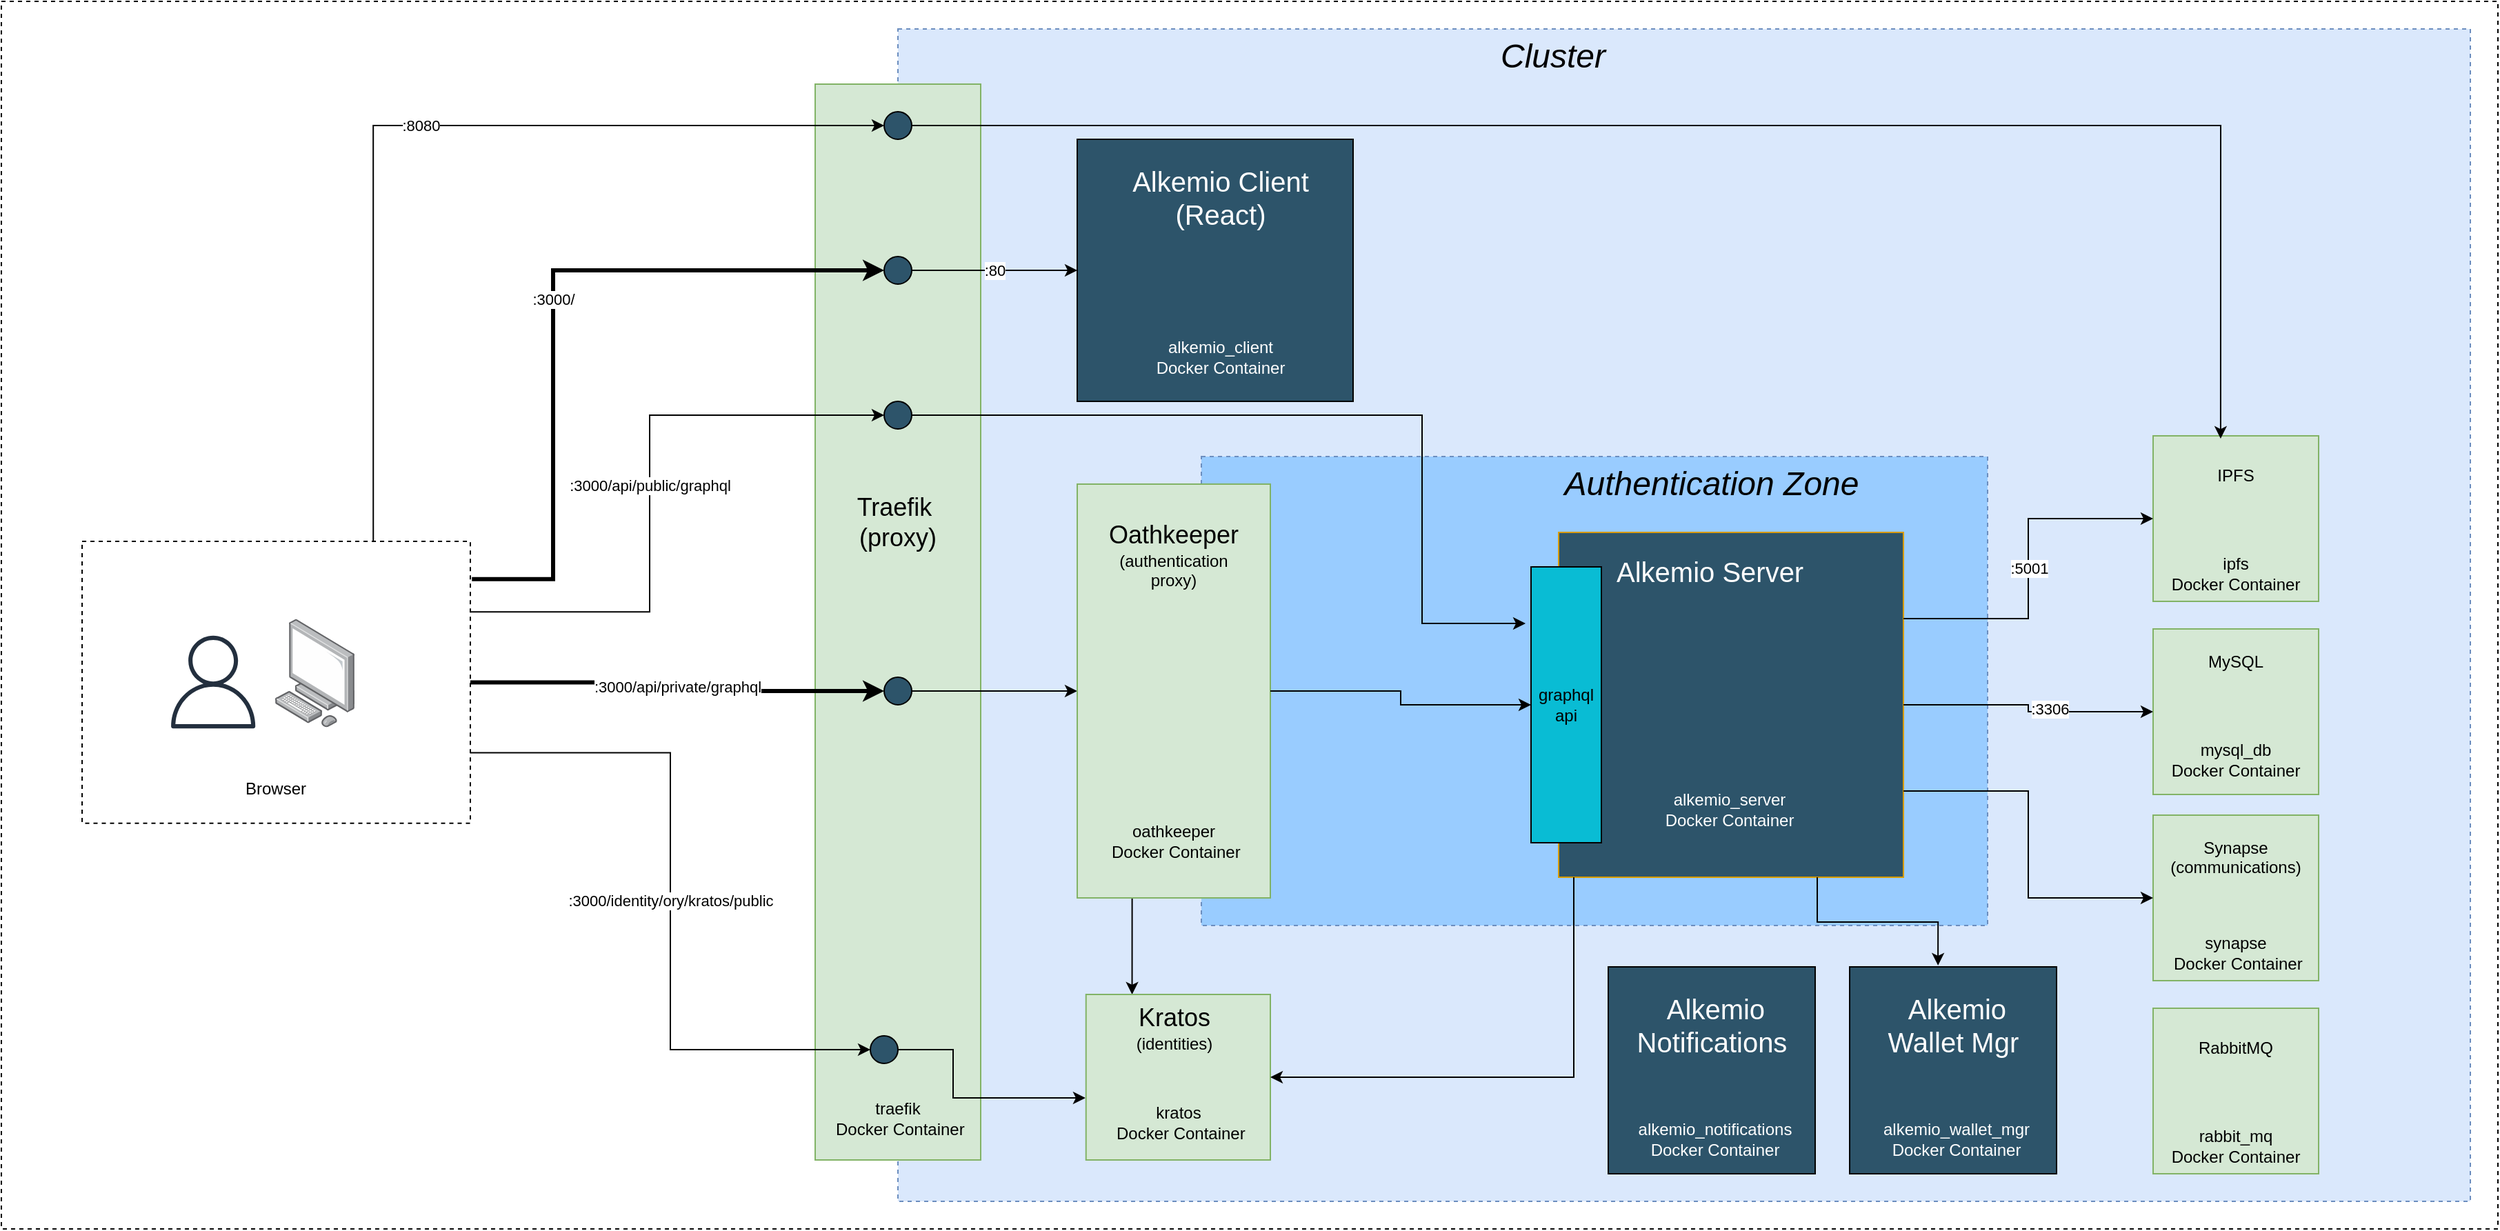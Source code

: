 <mxfile version="16.5.1" type="device"><diagram id="5-0HRDUqpAHmHsOU0eof" name="Page-1"><mxGraphModel dx="2889" dy="1225" grid="1" gridSize="10" guides="1" tooltips="1" connect="1" arrows="1" fold="1" page="1" pageScale="1" pageWidth="827" pageHeight="1169" math="0" shadow="0"><root><mxCell id="0"/><mxCell id="1" parent="0"/><mxCell id="0voDaI4-u7oijfD-uJI3-23" value="" style="rounded=0;whiteSpace=wrap;html=1;dashed=1;" parent="1" vertex="1"><mxGeometry x="-450" y="150" width="1810" height="890" as="geometry"/></mxCell><mxCell id="0voDaI4-u7oijfD-uJI3-18" value="" style="rounded=0;whiteSpace=wrap;html=1;dashed=1;fillColor=#dae8fc;strokeColor=#6c8ebf;" parent="1" vertex="1"><mxGeometry x="200" y="170" width="1140" height="850" as="geometry"/></mxCell><mxCell id="RfYNLgnv8OTz5lV1KctK-16" value="" style="rounded=0;whiteSpace=wrap;html=1;strokeColor=#82b366;fillColor=#D5E8D4;" parent="1" vertex="1"><mxGeometry x="140" y="210" width="120" height="780" as="geometry"/></mxCell><mxCell id="0voDaI4-u7oijfD-uJI3-4" value="port:3306" style="edgeStyle=orthogonalEdgeStyle;rounded=0;orthogonalLoop=1;jettySize=auto;html=1;" parent="1" source="0voDaI4-u7oijfD-uJI3-2" edge="1"><mxGeometry relative="1" as="geometry"><mxPoint x="910" y="500" as="targetPoint"/></mxGeometry></mxCell><mxCell id="0voDaI4-u7oijfD-uJI3-27" value="" style="group" parent="1" vertex="1" connectable="0"><mxGeometry x="1110" y="605" width="131" height="120" as="geometry"/></mxCell><mxCell id="0voDaI4-u7oijfD-uJI3-21" value="&amp;nbsp;ct_demo_db&lt;br&gt;&amp;nbsp;Docker Container" style="text;html=1;strokeColor=none;fillColor=none;align=center;verticalAlign=middle;whiteSpace=wrap;rounded=0;dashed=1;" parent="0voDaI4-u7oijfD-uJI3-27" vertex="1"><mxGeometry y="80" width="120" height="40" as="geometry"/></mxCell><mxCell id="YILVaNEbcuu23r1FG_Kh-31" value="" style="group" parent="0voDaI4-u7oijfD-uJI3-27" vertex="1" connectable="0"><mxGeometry width="131" height="120" as="geometry"/></mxCell><mxCell id="0voDaI4-u7oijfD-uJI3-1" value="" style="whiteSpace=wrap;html=1;aspect=fixed;fillColor=#d5e8d4;strokeColor=#82b366;" parent="YILVaNEbcuu23r1FG_Kh-31" vertex="1"><mxGeometry width="120" height="120" as="geometry"/></mxCell><mxCell id="YILVaNEbcuu23r1FG_Kh-28" value="&lt;meta charset=&quot;utf-8&quot;&gt;&lt;span style=&quot;color: rgb(0, 0, 0); font-family: helvetica; font-size: 12px; font-style: normal; font-weight: 400; letter-spacing: normal; text-indent: 0px; text-transform: none; word-spacing: 0px; display: inline; float: none;&quot;&gt;MySQL&lt;/span&gt;" style="text;whiteSpace=wrap;html=1;align=center;labelBackgroundColor=none;" parent="YILVaNEbcuu23r1FG_Kh-31" vertex="1"><mxGeometry x="25" y="10" width="70" height="30" as="geometry"/></mxCell><mxCell id="YILVaNEbcuu23r1FG_Kh-33" value="mysql_db&lt;br&gt;Docker Container" style="text;html=1;strokeColor=none;fillColor=none;align=center;verticalAlign=middle;whiteSpace=wrap;rounded=0;dashed=1;" parent="YILVaNEbcuu23r1FG_Kh-31" vertex="1"><mxGeometry y="75" width="120" height="40" as="geometry"/></mxCell><mxCell id="IZdfjD5uXH5z2tWCQTJ2-1" value="" style="group" parent="1" vertex="1" connectable="0"><mxGeometry x="1110" y="465" width="120" height="120" as="geometry"/></mxCell><mxCell id="YILVaNEbcuu23r1FG_Kh-30" value="" style="group" parent="IZdfjD5uXH5z2tWCQTJ2-1" vertex="1" connectable="0"><mxGeometry width="120" height="120" as="geometry"/></mxCell><mxCell id="IZdfjD5uXH5z2tWCQTJ2-2" value="" style="whiteSpace=wrap;html=1;aspect=fixed;fillColor=#d5e8d4;strokeColor=#82b366;" parent="YILVaNEbcuu23r1FG_Kh-30" vertex="1"><mxGeometry width="120" height="120" as="geometry"/></mxCell><mxCell id="IZdfjD5uXH5z2tWCQTJ2-3" value="ipfs&lt;br&gt;Docker Container" style="text;html=1;strokeColor=none;fillColor=none;align=center;verticalAlign=middle;whiteSpace=wrap;rounded=0;dashed=1;" parent="YILVaNEbcuu23r1FG_Kh-30" vertex="1"><mxGeometry y="80" width="120" height="40" as="geometry"/></mxCell><mxCell id="YILVaNEbcuu23r1FG_Kh-29" value="&lt;meta charset=&quot;utf-8&quot;&gt;&lt;span style=&quot;color: rgb(0, 0, 0); font-family: helvetica; font-size: 12px; font-style: normal; font-weight: 400; letter-spacing: normal; text-indent: 0px; text-transform: none; word-spacing: 0px; display: inline; float: none;&quot;&gt;IPFS&lt;/span&gt;" style="text;whiteSpace=wrap;html=1;align=center;labelBackgroundColor=none;" parent="YILVaNEbcuu23r1FG_Kh-30" vertex="1"><mxGeometry x="35" y="15" width="50" height="30" as="geometry"/></mxCell><mxCell id="IZdfjD5uXH5z2tWCQTJ2-14" value="&lt;font style=&quot;font-size: 24px&quot;&gt;&lt;i&gt;Cluster&lt;/i&gt;&lt;/font&gt;" style="text;html=1;strokeColor=none;fillColor=none;align=center;verticalAlign=middle;whiteSpace=wrap;rounded=0;" parent="1" vertex="1"><mxGeometry x="570" y="180" width="210" height="20" as="geometry"/></mxCell><mxCell id="RfYNLgnv8OTz5lV1KctK-8" value=":80" style="edgeStyle=orthogonalEdgeStyle;rounded=0;orthogonalLoop=1;jettySize=auto;html=1;exitX=1;exitY=0.5;exitDx=0;exitDy=0;entryX=0;entryY=0.5;entryDx=0;entryDy=0;" parent="1" source="RfYNLgnv8OTz5lV1KctK-11" target="YILVaNEbcuu23r1FG_Kh-16" edge="1"><mxGeometry relative="1" as="geometry"><mxPoint x="270" y="420" as="targetPoint"/><mxPoint x="-40" y="575.714" as="sourcePoint"/><Array as="points"><mxPoint x="250" y="345"/><mxPoint x="250" y="345"/></Array></mxGeometry></mxCell><mxCell id="RfYNLgnv8OTz5lV1KctK-9" style="edgeStyle=orthogonalEdgeStyle;rounded=0;orthogonalLoop=1;jettySize=auto;html=1;exitX=0.25;exitY=1;exitDx=0;exitDy=0;entryX=0.25;entryY=0;entryDx=0;entryDy=0;" parent="1" source="YILVaNEbcuu23r1FG_Kh-3" target="RfYNLgnv8OTz5lV1KctK-19" edge="1"><mxGeometry relative="1" as="geometry"><mxPoint x="590" y="695" as="targetPoint"/><mxPoint x="582.768" y="736.999" as="sourcePoint"/><Array as="points"><mxPoint x="370" y="800"/></Array></mxGeometry></mxCell><mxCell id="RfYNLgnv8OTz5lV1KctK-10" value=":3000/api/private/graphql" style="edgeStyle=orthogonalEdgeStyle;rounded=0;orthogonalLoop=1;jettySize=auto;html=1;entryX=0;entryY=0.5;entryDx=0;entryDy=0;exitX=1;exitY=0.5;exitDx=0;exitDy=0;strokeWidth=3;" parent="1" source="0voDaI4-u7oijfD-uJI3-35" target="RfYNLgnv8OTz5lV1KctK-13" edge="1"><mxGeometry relative="1" as="geometry"><mxPoint x="161.32" y="530.08" as="targetPoint"/><mxPoint x="-40" y="630" as="sourcePoint"/><Array as="points"/></mxGeometry></mxCell><mxCell id="RfYNLgnv8OTz5lV1KctK-11" value="" style="ellipse;whiteSpace=wrap;html=1;aspect=fixed;fillColor=#2d546a;" parent="1" vertex="1"><mxGeometry x="190" y="335" width="20" height="20" as="geometry"/></mxCell><mxCell id="0voDaI4-u7oijfD-uJI3-40" value=":3000/" style="edgeStyle=orthogonalEdgeStyle;rounded=0;orthogonalLoop=1;jettySize=auto;html=1;exitX=1.004;exitY=0.134;exitDx=0;exitDy=0;entryX=0;entryY=0.5;entryDx=0;entryDy=0;exitPerimeter=0;strokeWidth=3;" parent="1" source="0voDaI4-u7oijfD-uJI3-35" target="RfYNLgnv8OTz5lV1KctK-11" edge="1"><mxGeometry relative="1" as="geometry"><mxPoint x="460" y="550" as="targetPoint"/><Array as="points"><mxPoint x="-50" y="569"/><mxPoint x="-50" y="345"/></Array></mxGeometry></mxCell><mxCell id="RfYNLgnv8OTz5lV1KctK-18" style="edgeStyle=orthogonalEdgeStyle;rounded=0;orthogonalLoop=1;jettySize=auto;html=1;entryX=0;entryY=0.5;entryDx=0;entryDy=0;" parent="1" source="RfYNLgnv8OTz5lV1KctK-13" target="YILVaNEbcuu23r1FG_Kh-3" edge="1"><mxGeometry relative="1" as="geometry"><mxPoint x="382.31" y="698.845" as="targetPoint"/></mxGeometry></mxCell><mxCell id="RfYNLgnv8OTz5lV1KctK-13" value="" style="ellipse;whiteSpace=wrap;html=1;aspect=fixed;fillColor=#2d546a;" parent="1" vertex="1"><mxGeometry x="190" y="640" width="20" height="20" as="geometry"/></mxCell><mxCell id="RfYNLgnv8OTz5lV1KctK-23" value="traefik&lt;br&gt;&amp;nbsp;Docker Container" style="text;html=1;strokeColor=none;fillColor=none;align=center;verticalAlign=middle;whiteSpace=wrap;rounded=0;dashed=1;" parent="1" vertex="1"><mxGeometry x="140" y="940" width="120" height="40" as="geometry"/></mxCell><mxCell id="RfYNLgnv8OTz5lV1KctK-28" value="" style="group" parent="1" vertex="1" connectable="0"><mxGeometry x="1110" y="740" width="120" height="120" as="geometry"/></mxCell><mxCell id="YILVaNEbcuu23r1FG_Kh-32" value="" style="group" parent="RfYNLgnv8OTz5lV1KctK-28" vertex="1" connectable="0"><mxGeometry width="120" height="120" as="geometry"/></mxCell><mxCell id="RfYNLgnv8OTz5lV1KctK-29" value="" style="whiteSpace=wrap;html=1;aspect=fixed;fillColor=#d5e8d4;strokeColor=#82b366;" parent="YILVaNEbcuu23r1FG_Kh-32" vertex="1"><mxGeometry width="120" height="120" as="geometry"/></mxCell><mxCell id="RfYNLgnv8OTz5lV1KctK-30" value="synapse&lt;br&gt;&amp;nbsp;Docker Container" style="text;html=1;strokeColor=none;fillColor=none;align=center;verticalAlign=middle;whiteSpace=wrap;rounded=0;dashed=1;" parent="YILVaNEbcuu23r1FG_Kh-32" vertex="1"><mxGeometry y="80" width="120" height="40" as="geometry"/></mxCell><mxCell id="YILVaNEbcuu23r1FG_Kh-26" value="&lt;meta charset=&quot;utf-8&quot;&gt;&lt;span style=&quot;color: rgb(0, 0, 0); font-family: helvetica; font-size: 12px; font-style: normal; font-weight: 400; letter-spacing: normal; text-indent: 0px; text-transform: none; word-spacing: 0px; display: inline; float: none;&quot;&gt;Synapse&lt;/span&gt;&lt;br style=&quot;color: rgb(0, 0, 0); font-family: helvetica; font-size: 12px; font-style: normal; font-weight: 400; letter-spacing: normal; text-indent: 0px; text-transform: none; word-spacing: 0px;&quot;&gt;&lt;span style=&quot;color: rgb(0, 0, 0); font-family: helvetica; font-size: 12px; font-style: normal; font-weight: 400; letter-spacing: normal; text-indent: 0px; text-transform: none; word-spacing: 0px; display: inline; float: none;&quot;&gt;(communications)&lt;/span&gt;" style="text;whiteSpace=wrap;html=1;align=center;labelBackgroundColor=none;" parent="YILVaNEbcuu23r1FG_Kh-32" vertex="1"><mxGeometry y="10" width="120" height="40" as="geometry"/></mxCell><mxCell id="RfYNLgnv8OTz5lV1KctK-33" value=":3000/identity/ory/kratos/public" style="edgeStyle=orthogonalEdgeStyle;rounded=0;orthogonalLoop=1;jettySize=auto;html=1;entryX=0;entryY=0.5;entryDx=0;entryDy=0;exitX=1;exitY=0.75;exitDx=0;exitDy=0;" parent="1" source="0voDaI4-u7oijfD-uJI3-35" target="RfYNLgnv8OTz5lV1KctK-34" edge="1"><mxGeometry relative="1" as="geometry"><mxPoint x="161.32" y="575.08" as="targetPoint"/><mxPoint x="-60" y="674.954" as="sourcePoint"/><Array as="points"/></mxGeometry></mxCell><mxCell id="RfYNLgnv8OTz5lV1KctK-34" value="" style="ellipse;whiteSpace=wrap;html=1;aspect=fixed;fillColor=#2d546a;" parent="1" vertex="1"><mxGeometry x="180" y="900" width="20" height="20" as="geometry"/></mxCell><mxCell id="RfYNLgnv8OTz5lV1KctK-35" style="edgeStyle=orthogonalEdgeStyle;rounded=0;orthogonalLoop=1;jettySize=auto;html=1;exitX=1;exitY=0.5;exitDx=0;exitDy=0;entryX=-0.003;entryY=0.625;entryDx=0;entryDy=0;entryPerimeter=0;" parent="1" source="RfYNLgnv8OTz5lV1KctK-34" target="RfYNLgnv8OTz5lV1KctK-19" edge="1"><mxGeometry relative="1" as="geometry"><mxPoint x="220" y="620" as="sourcePoint"/><mxPoint x="635" y="880" as="targetPoint"/><Array as="points"><mxPoint x="240" y="910"/><mxPoint x="240" y="945"/></Array></mxGeometry></mxCell><mxCell id="RfYNLgnv8OTz5lV1KctK-39" value="" style="ellipse;whiteSpace=wrap;html=1;aspect=fixed;fillColor=#2d546a;" parent="1" vertex="1"><mxGeometry x="190" y="440" width="20" height="20" as="geometry"/></mxCell><mxCell id="RfYNLgnv8OTz5lV1KctK-40" value=":3000/api/public/graphql" style="edgeStyle=orthogonalEdgeStyle;rounded=0;orthogonalLoop=1;jettySize=auto;html=1;exitX=1;exitY=0.25;exitDx=0;exitDy=0;entryX=0;entryY=0.5;entryDx=0;entryDy=0;" parent="1" source="0voDaI4-u7oijfD-uJI3-35" target="RfYNLgnv8OTz5lV1KctK-39" edge="1"><mxGeometry relative="1" as="geometry"><mxPoint x="200" y="510" as="targetPoint"/><mxPoint x="-40" y="554.821" as="sourcePoint"/><Array as="points"><mxPoint x="20" y="593"/><mxPoint x="20" y="450"/></Array></mxGeometry></mxCell><mxCell id="YILVaNEbcuu23r1FG_Kh-1" value="&lt;span style=&quot;&quot;&gt;&lt;span style=&quot;color: rgb(0 , 0 , 0) ; font-family: &amp;quot;helvetica&amp;quot; ; font-size: 18px ; font-style: normal ; font-weight: 400 ; letter-spacing: normal ; text-indent: 0px ; text-transform: none ; word-spacing: 0px ; display: inline ; float: none&quot;&gt;Traefik&amp;nbsp;&lt;/span&gt;&lt;br style=&quot;color: rgb(0 , 0 , 0) ; font-family: &amp;quot;helvetica&amp;quot; ; font-size: 18px ; font-style: normal ; font-weight: 400 ; letter-spacing: normal ; text-indent: 0px ; text-transform: none ; word-spacing: 0px&quot;&gt;&lt;span style=&quot;color: rgb(0 , 0 , 0) ; font-family: &amp;quot;helvetica&amp;quot; ; font-size: 18px ; font-style: normal ; font-weight: 400 ; letter-spacing: normal ; text-indent: 0px ; text-transform: none ; word-spacing: 0px ; display: inline ; float: none&quot;&gt;(proxy)&lt;/span&gt;&lt;/span&gt;" style="text;whiteSpace=wrap;html=1;align=center;labelBackgroundColor=none;" parent="1" vertex="1"><mxGeometry x="160" y="500" width="80" height="50" as="geometry"/></mxCell><mxCell id="IZdfjD5uXH5z2tWCQTJ2-12" value="" style="group" parent="1" vertex="1" connectable="0"><mxGeometry x="630" y="500" width="360" height="320" as="geometry"/></mxCell><mxCell id="YILVaNEbcuu23r1FG_Kh-9" value="" style="rounded=0;whiteSpace=wrap;html=1;dashed=1;strokeColor=#6c8ebf;fillColor=#99CCFF;" parent="IZdfjD5uXH5z2tWCQTJ2-12" vertex="1"><mxGeometry x="-210" y="-20" width="570" height="340" as="geometry"/></mxCell><mxCell id="YILVaNEbcuu23r1FG_Kh-11" value="" style="group" parent="IZdfjD5uXH5z2tWCQTJ2-12" vertex="1" connectable="0"><mxGeometry x="-311" y="60" width="170" height="240" as="geometry"/></mxCell><mxCell id="YILVaNEbcuu23r1FG_Kh-3" value="" style="rounded=0;whiteSpace=wrap;html=1;strokeColor=#82b366;fillColor=#D5E8D4;" parent="YILVaNEbcuu23r1FG_Kh-11" vertex="1"><mxGeometry x="11" y="-60" width="140" height="300" as="geometry"/></mxCell><mxCell id="IZdfjD5uXH5z2tWCQTJ2-18" value="oathkeeper&lt;br&gt;&amp;nbsp;Docker Container" style="text;html=1;strokeColor=none;fillColor=none;align=center;verticalAlign=middle;whiteSpace=wrap;rounded=0;dashed=1;" parent="YILVaNEbcuu23r1FG_Kh-11" vertex="1"><mxGeometry x="-4" y="170.0" width="170" height="57.14" as="geometry"/></mxCell><mxCell id="RfYNLgnv8OTz5lV1KctK-25" style="edgeStyle=orthogonalEdgeStyle;rounded=0;orthogonalLoop=1;jettySize=auto;html=1;entryX=0;entryY=0.5;entryDx=0;entryDy=0;" parent="IZdfjD5uXH5z2tWCQTJ2-12" source="YILVaNEbcuu23r1FG_Kh-3" target="RfYNLgnv8OTz5lV1KctK-38" edge="1"><mxGeometry relative="1" as="geometry"><mxPoint x="-301" y="49.423" as="sourcePoint"/></mxGeometry></mxCell><mxCell id="YILVaNEbcuu23r1FG_Kh-15" value="" style="group;" parent="IZdfjD5uXH5z2tWCQTJ2-12" vertex="1" connectable="0"><mxGeometry x="49" y="35.0" width="250" height="250" as="geometry"/></mxCell><mxCell id="0voDaI4-u7oijfD-uJI3-2" value="" style="whiteSpace=wrap;html=1;aspect=fixed;strokeColor=#d79b00;fillColor=#2d546a;" parent="YILVaNEbcuu23r1FG_Kh-15" vertex="1"><mxGeometry width="250" height="250" as="geometry"/></mxCell><mxCell id="0voDaI4-u7oijfD-uJI3-22" value="&lt;font color=&quot;#ffffff&quot;&gt;alkemio_server&lt;br&gt;Docker Container&lt;/font&gt;" style="text;html=1;strokeColor=none;fillColor=none;align=center;verticalAlign=middle;whiteSpace=wrap;rounded=0;dashed=1;" parent="YILVaNEbcuu23r1FG_Kh-15" vertex="1"><mxGeometry x="60.999" y="170.002" width="126.316" height="62.222" as="geometry"/></mxCell><mxCell id="IZdfjD5uXH5z2tWCQTJ2-11" value="&lt;div style=&quot;text-align: center&quot;&gt;&lt;span style=&quot;font-size: 20px ; font-family: &amp;#34;helvetica&amp;#34;&quot;&gt;&lt;font color=&quot;#ffffff&quot;&gt;Alkemio Server&lt;/font&gt;&lt;/span&gt;&lt;/div&gt;" style="text;whiteSpace=wrap;html=1;" parent="YILVaNEbcuu23r1FG_Kh-15" vertex="1"><mxGeometry x="39.95" y="10" width="168.42" height="46.67" as="geometry"/></mxCell><mxCell id="RfYNLgnv8OTz5lV1KctK-38" value="graphql&lt;br&gt;api" style="rounded=0;whiteSpace=wrap;html=1;gradientColor=none;align=center;fillColor=#09BCD4;" parent="YILVaNEbcuu23r1FG_Kh-15" vertex="1"><mxGeometry x="-20" y="25" width="51" height="200" as="geometry"/></mxCell><mxCell id="YILVaNEbcuu23r1FG_Kh-13" value="" style="group" parent="1" vertex="1" connectable="0"><mxGeometry x="330" y="870" width="140" height="120" as="geometry"/></mxCell><mxCell id="RfYNLgnv8OTz5lV1KctK-19" value="" style="rounded=0;whiteSpace=wrap;html=1;strokeColor=#82b366;fillColor=#D5E8D4;" parent="YILVaNEbcuu23r1FG_Kh-13" vertex="1"><mxGeometry x="6.364" width="133.636" height="120" as="geometry"/></mxCell><mxCell id="RfYNLgnv8OTz5lV1KctK-20" value="kratos&lt;br&gt;&amp;nbsp;Docker Container" style="text;html=1;strokeColor=none;fillColor=none;align=center;verticalAlign=middle;whiteSpace=wrap;rounded=0;dashed=1;" parent="YILVaNEbcuu23r1FG_Kh-13" vertex="1"><mxGeometry x="16.732" y="84" width="112.903" height="17.455" as="geometry"/></mxCell><mxCell id="RfYNLgnv8OTz5lV1KctK-22" value="&lt;span style=&quot;&quot;&gt;&lt;span style=&quot;color: rgb(0 , 0 , 0) ; font-family: &amp;quot;helvetica&amp;quot; ; font-style: normal ; font-weight: 400 ; letter-spacing: normal ; text-indent: 0px ; text-transform: none ; word-spacing: 0px ; font-size: 18px&quot;&gt;Kratos&lt;br&gt;&lt;/span&gt;&lt;span style=&quot;color: rgb(0 , 0 , 0) ; font-family: &amp;quot;helvetica&amp;quot; ; font-size: 12px ; font-style: normal ; font-weight: 400 ; letter-spacing: normal ; text-indent: 0px ; text-transform: none ; word-spacing: 0px ; display: inline ; float: none&quot;&gt;(identities)&lt;/span&gt;&lt;/span&gt;" style="text;whiteSpace=wrap;html=1;align=center;labelBackgroundColor=none;" parent="YILVaNEbcuu23r1FG_Kh-13" vertex="1"><mxGeometry x="44.545" width="50.909" height="60" as="geometry"/></mxCell><mxCell id="RfYNLgnv8OTz5lV1KctK-26" style="edgeStyle=orthogonalEdgeStyle;rounded=0;orthogonalLoop=1;jettySize=auto;html=1;entryX=1;entryY=0.5;entryDx=0;entryDy=0;" parent="1" target="RfYNLgnv8OTz5lV1KctK-19" edge="1"><mxGeometry relative="1" as="geometry"><mxPoint x="690" y="785" as="sourcePoint"/><mxPoint x="940" y="845.003" as="targetPoint"/><Array as="points"><mxPoint x="690" y="785"/><mxPoint x="690" y="920"/></Array></mxGeometry></mxCell><mxCell id="YILVaNEbcuu23r1FG_Kh-17" value="" style="group;fillColor=#ffffff;" parent="1" vertex="1" connectable="0"><mxGeometry x="330" y="250" width="200" height="190" as="geometry"/></mxCell><mxCell id="YILVaNEbcuu23r1FG_Kh-16" value="" style="rounded=0;whiteSpace=wrap;html=1;labelBackgroundColor=#FFFFFF;align=center;fillColor=#2D546A;" parent="YILVaNEbcuu23r1FG_Kh-17" vertex="1"><mxGeometry width="200" height="190" as="geometry"/></mxCell><mxCell id="IZdfjD5uXH5z2tWCQTJ2-7" value="&lt;font color=&quot;#ffffff&quot;&gt;alkemio_client&lt;br&gt;Docker Container&lt;/font&gt;" style="text;html=1;strokeColor=none;fillColor=none;align=center;verticalAlign=middle;whiteSpace=wrap;rounded=0;dashed=1;" parent="YILVaNEbcuu23r1FG_Kh-17" vertex="1"><mxGeometry x="53.846" y="126.667" width="100" height="63.333" as="geometry"/></mxCell><mxCell id="IZdfjD5uXH5z2tWCQTJ2-10" value="&lt;font style=&quot;font-size: 20px&quot;&gt;&lt;span style=&quot;color: rgb(255 , 255 , 255)&quot;&gt;Alkemio Client&lt;/span&gt;&lt;br style=&quot;color: rgb(255 , 255 , 255)&quot;&gt;&lt;span style=&quot;color: rgb(255 , 255 , 255)&quot;&gt;&amp;nbsp;(React)&amp;nbsp;&lt;/span&gt;&lt;/font&gt;" style="text;html=1;strokeColor=none;fillColor=none;align=center;verticalAlign=middle;whiteSpace=wrap;rounded=0;" parent="YILVaNEbcuu23r1FG_Kh-17" vertex="1"><mxGeometry x="37.024" y="31.667" width="133.643" height="21.111" as="geometry"/></mxCell><mxCell id="RfYNLgnv8OTz5lV1KctK-31" value="" style="edgeStyle=orthogonalEdgeStyle;rounded=0;orthogonalLoop=1;jettySize=auto;html=1;exitX=1;exitY=0.75;exitDx=0;exitDy=0;entryX=0;entryY=0.5;entryDx=0;entryDy=0;" parent="1" source="0voDaI4-u7oijfD-uJI3-2" target="RfYNLgnv8OTz5lV1KctK-29" edge="1"><mxGeometry relative="1" as="geometry"><mxPoint x="819.74" y="530" as="sourcePoint"/><mxPoint x="920" y="525" as="targetPoint"/></mxGeometry></mxCell><mxCell id="IZdfjD5uXH5z2tWCQTJ2-4" value=":5001" style="edgeStyle=orthogonalEdgeStyle;rounded=0;orthogonalLoop=1;jettySize=auto;html=1;entryX=0;entryY=0.5;entryDx=0;entryDy=0;exitX=1;exitY=0.25;exitDx=0;exitDy=0;" parent="1" source="0voDaI4-u7oijfD-uJI3-2" target="IZdfjD5uXH5z2tWCQTJ2-2" edge="1"><mxGeometry relative="1" as="geometry"><mxPoint x="990" y="560" as="sourcePoint"/><mxPoint x="1110" y="560" as="targetPoint"/></mxGeometry></mxCell><mxCell id="RfYNLgnv8OTz5lV1KctK-41" style="edgeStyle=orthogonalEdgeStyle;rounded=0;orthogonalLoop=1;jettySize=auto;html=1;entryX=-0.078;entryY=0.205;entryDx=0;entryDy=0;entryPerimeter=0;" parent="1" source="RfYNLgnv8OTz5lV1KctK-39" target="RfYNLgnv8OTz5lV1KctK-38" edge="1"><mxGeometry relative="1" as="geometry"><Array as="points"><mxPoint x="580" y="450"/><mxPoint x="580" y="601"/></Array><mxPoint x="640" y="591.67" as="targetPoint"/></mxGeometry></mxCell><mxCell id="YILVaNEbcuu23r1FG_Kh-5" value="&lt;span style=&quot;&quot;&gt;&lt;span style=&quot;color: rgb(0 , 0 , 0) ; font-family: &amp;quot;helvetica&amp;quot; ; font-style: normal ; font-weight: 400 ; letter-spacing: normal ; text-indent: 0px ; text-transform: none ; word-spacing: 0px ; font-size: 18px&quot;&gt;Oathkeeper&lt;br&gt;&lt;/span&gt;&lt;span style=&quot;color: rgb(0 , 0 , 0) ; font-family: &amp;quot;helvetica&amp;quot; ; font-size: 12px ; font-style: normal ; font-weight: 400 ; letter-spacing: normal ; text-indent: 0px ; text-transform: none ; word-spacing: 0px ; display: inline ; float: none&quot;&gt;(authentication proxy)&lt;/span&gt;&lt;/span&gt;" style="text;whiteSpace=wrap;html=1;align=center;labelBackgroundColor=none;" parent="1" vertex="1"><mxGeometry x="360" y="520" width="80" height="50" as="geometry"/></mxCell><mxCell id="YILVaNEbcuu23r1FG_Kh-19" value="" style="edgeStyle=orthogonalEdgeStyle;rounded=0;orthogonalLoop=1;jettySize=auto;html=1;exitX=1;exitY=0.5;exitDx=0;exitDy=0;" parent="1" source="0voDaI4-u7oijfD-uJI3-2" target="0voDaI4-u7oijfD-uJI3-1" edge="1"><mxGeometry relative="1" as="geometry"><mxPoint x="939" y="732.5" as="sourcePoint"/><mxPoint x="1120" y="790" as="targetPoint"/></mxGeometry></mxCell><mxCell id="YILVaNEbcuu23r1FG_Kh-20" value=":3306" style="edgeLabel;html=1;align=center;verticalAlign=middle;resizable=0;points=[];" parent="YILVaNEbcuu23r1FG_Kh-19" vertex="1" connectable="0"><mxGeometry x="0.193" y="2" relative="1" as="geometry"><mxPoint as="offset"/></mxGeometry></mxCell><mxCell id="YILVaNEbcuu23r1FG_Kh-23" value="" style="group" parent="1" vertex="1" connectable="0"><mxGeometry x="-400" y="541.55" width="290" height="246.9" as="geometry"/></mxCell><mxCell id="0voDaI4-u7oijfD-uJI3-35" value="" style="rounded=0;whiteSpace=wrap;html=1;dashed=1;" parent="YILVaNEbcuu23r1FG_Kh-23" vertex="1"><mxGeometry x="8.529" width="281.471" height="204.286" as="geometry"/></mxCell><mxCell id="0voDaI4-u7oijfD-uJI3-36" value="Browser" style="text;html=1;strokeColor=none;fillColor=none;align=center;verticalAlign=middle;whiteSpace=wrap;rounded=0;dashed=1;" parent="YILVaNEbcuu23r1FG_Kh-23" vertex="1"><mxGeometry x="39.09" y="147.983" width="220.357" height="62.857" as="geometry"/></mxCell><mxCell id="YILVaNEbcuu23r1FG_Kh-24" value="" style="group" parent="YILVaNEbcuu23r1FG_Kh-23" vertex="1" connectable="0"><mxGeometry x="70" y="56.31" width="136.18" height="91.67" as="geometry"/></mxCell><mxCell id="0voDaI4-u7oijfD-uJI3-32" value="" style="outlineConnect=0;fontColor=#232F3E;gradientColor=none;fillColor=#232F3E;strokeColor=none;dashed=0;verticalLabelPosition=bottom;verticalAlign=top;align=center;html=1;fontSize=12;fontStyle=0;aspect=fixed;pointerEvents=1;shape=mxgraph.aws4.user;" parent="YILVaNEbcuu23r1FG_Kh-24" vertex="1"><mxGeometry y="12.064" width="67.166" height="67.166" as="geometry"/></mxCell><mxCell id="0voDaI4-u7oijfD-uJI3-33" value="" style="points=[];aspect=fixed;html=1;align=center;shadow=0;dashed=0;image;image=img/lib/allied_telesis/computer_and_terminals/Personal_Computer.svg;" parent="YILVaNEbcuu23r1FG_Kh-24" vertex="1"><mxGeometry x="78.361" width="57.819" height="78.361" as="geometry"/></mxCell><mxCell id="YILVaNEbcuu23r1FG_Kh-18" value="&lt;font style=&quot;font-size: 24px&quot;&gt;&lt;i&gt;Authentication Zone&lt;/i&gt;&lt;/font&gt;" style="text;html=1;strokeColor=none;fillColor=none;align=center;verticalAlign=middle;whiteSpace=wrap;rounded=0;" parent="1" vertex="1"><mxGeometry x="630" y="490" width="320" height="20" as="geometry"/></mxCell><mxCell id="fSXiEe0jmBFDB_pb2ow1-6" value="" style="group;fillColor=#ffffff;" vertex="1" connectable="0" parent="1"><mxGeometry x="715" y="850" width="150" height="150" as="geometry"/></mxCell><mxCell id="fSXiEe0jmBFDB_pb2ow1-7" value="" style="rounded=0;whiteSpace=wrap;html=1;labelBackgroundColor=#FFFFFF;align=center;fillColor=#2D546A;" vertex="1" parent="fSXiEe0jmBFDB_pb2ow1-6"><mxGeometry width="150" height="150" as="geometry"/></mxCell><mxCell id="fSXiEe0jmBFDB_pb2ow1-8" value="&lt;font color=&quot;#ffffff&quot;&gt;alkemio_notifications&lt;br&gt;Docker Container&lt;/font&gt;" style="text;html=1;strokeColor=none;fillColor=none;align=center;verticalAlign=middle;whiteSpace=wrap;rounded=0;dashed=1;" vertex="1" parent="fSXiEe0jmBFDB_pb2ow1-6"><mxGeometry x="40.385" y="100" width="75" height="50" as="geometry"/></mxCell><mxCell id="fSXiEe0jmBFDB_pb2ow1-9" value="&lt;font style=&quot;font-size: 20px&quot;&gt;&lt;span style=&quot;color: rgb(255 , 255 , 255)&quot;&gt;Alkemio Notifications&lt;/span&gt;&lt;span style=&quot;color: rgb(255 , 255 , 255)&quot;&gt;&amp;nbsp;&lt;/span&gt;&lt;/font&gt;" style="text;html=1;strokeColor=none;fillColor=none;align=center;verticalAlign=middle;whiteSpace=wrap;rounded=0;" vertex="1" parent="fSXiEe0jmBFDB_pb2ow1-6"><mxGeometry x="16.765" y="12" width="122.233" height="59.004" as="geometry"/></mxCell><mxCell id="fSXiEe0jmBFDB_pb2ow1-10" value="" style="group;fillColor=#ffffff;" vertex="1" connectable="0" parent="1"><mxGeometry x="890" y="850" width="150" height="150" as="geometry"/></mxCell><mxCell id="fSXiEe0jmBFDB_pb2ow1-11" value="" style="rounded=0;whiteSpace=wrap;html=1;labelBackgroundColor=#FFFFFF;align=center;fillColor=#2D546A;" vertex="1" parent="fSXiEe0jmBFDB_pb2ow1-10"><mxGeometry width="150" height="150" as="geometry"/></mxCell><mxCell id="fSXiEe0jmBFDB_pb2ow1-12" value="&lt;font color=&quot;#ffffff&quot;&gt;alkemio_wallet_mgr&lt;br&gt;Docker Container&lt;/font&gt;" style="text;html=1;strokeColor=none;fillColor=none;align=center;verticalAlign=middle;whiteSpace=wrap;rounded=0;dashed=1;" vertex="1" parent="fSXiEe0jmBFDB_pb2ow1-10"><mxGeometry x="40.385" y="100" width="75" height="50" as="geometry"/></mxCell><mxCell id="fSXiEe0jmBFDB_pb2ow1-13" value="&lt;font style=&quot;font-size: 20px&quot;&gt;&lt;span style=&quot;color: rgb(255 , 255 , 255)&quot;&gt;Alkemio Wallet Mgr&amp;nbsp;&lt;/span&gt;&lt;/font&gt;" style="text;html=1;strokeColor=none;fillColor=none;align=center;verticalAlign=middle;whiteSpace=wrap;rounded=0;" vertex="1" parent="fSXiEe0jmBFDB_pb2ow1-10"><mxGeometry x="16.765" y="12" width="122.233" height="59.004" as="geometry"/></mxCell><mxCell id="fSXiEe0jmBFDB_pb2ow1-14" value="" style="edgeStyle=orthogonalEdgeStyle;rounded=0;orthogonalLoop=1;jettySize=auto;html=1;exitX=0.75;exitY=1;exitDx=0;exitDy=0;entryX=0.427;entryY=-0.007;entryDx=0;entryDy=0;entryPerimeter=0;" edge="1" parent="1" source="0voDaI4-u7oijfD-uJI3-2" target="fSXiEe0jmBFDB_pb2ow1-11"><mxGeometry relative="1" as="geometry"><mxPoint x="939" y="732.5" as="sourcePoint"/><mxPoint x="1120" y="810" as="targetPoint"/></mxGeometry></mxCell><mxCell id="fSXiEe0jmBFDB_pb2ow1-16" value="" style="group" vertex="1" connectable="0" parent="1"><mxGeometry x="1110" y="880" width="120" height="120" as="geometry"/></mxCell><mxCell id="fSXiEe0jmBFDB_pb2ow1-17" value="" style="group" vertex="1" connectable="0" parent="fSXiEe0jmBFDB_pb2ow1-16"><mxGeometry width="120" height="120" as="geometry"/></mxCell><mxCell id="fSXiEe0jmBFDB_pb2ow1-18" value="" style="whiteSpace=wrap;html=1;aspect=fixed;fillColor=#d5e8d4;strokeColor=#82b366;" vertex="1" parent="fSXiEe0jmBFDB_pb2ow1-17"><mxGeometry width="120" height="120" as="geometry"/></mxCell><mxCell id="fSXiEe0jmBFDB_pb2ow1-19" value="rabbit_mq&lt;br&gt;Docker Container" style="text;html=1;strokeColor=none;fillColor=none;align=center;verticalAlign=middle;whiteSpace=wrap;rounded=0;dashed=1;" vertex="1" parent="fSXiEe0jmBFDB_pb2ow1-17"><mxGeometry y="80" width="120" height="40" as="geometry"/></mxCell><mxCell id="fSXiEe0jmBFDB_pb2ow1-20" value="&lt;span style=&quot;color: rgb(0 , 0 , 0) ; font-family: &amp;#34;helvetica&amp;#34; ; font-size: 12px ; font-style: normal ; font-weight: 400 ; letter-spacing: normal ; text-indent: 0px ; text-transform: none ; word-spacing: 0px ; display: inline ; float: none&quot;&gt;RabbitMQ&lt;/span&gt;" style="text;whiteSpace=wrap;html=1;align=center;labelBackgroundColor=none;" vertex="1" parent="fSXiEe0jmBFDB_pb2ow1-17"><mxGeometry x="35" y="15" width="50" height="30" as="geometry"/></mxCell><mxCell id="fSXiEe0jmBFDB_pb2ow1-21" value="" style="ellipse;whiteSpace=wrap;html=1;aspect=fixed;fillColor=#2d546a;" vertex="1" parent="1"><mxGeometry x="190" y="230" width="20" height="20" as="geometry"/></mxCell><mxCell id="fSXiEe0jmBFDB_pb2ow1-23" value=":8080" style="edgeStyle=orthogonalEdgeStyle;rounded=0;orthogonalLoop=1;jettySize=auto;html=1;exitX=0.75;exitY=0;exitDx=0;exitDy=0;entryX=0;entryY=0.5;entryDx=0;entryDy=0;" edge="1" parent="1" source="0voDaI4-u7oijfD-uJI3-35" target="fSXiEe0jmBFDB_pb2ow1-21"><mxGeometry relative="1" as="geometry"><mxPoint x="200" y="460" as="targetPoint"/><mxPoint x="-100" y="602.621" as="sourcePoint"/><Array as="points"><mxPoint x="-180" y="240"/></Array></mxGeometry></mxCell><mxCell id="fSXiEe0jmBFDB_pb2ow1-24" value="" style="edgeStyle=orthogonalEdgeStyle;rounded=0;orthogonalLoop=1;jettySize=auto;html=1;exitX=1;exitY=0.5;exitDx=0;exitDy=0;entryX=0.408;entryY=0.017;entryDx=0;entryDy=0;entryPerimeter=0;" edge="1" parent="1" source="fSXiEe0jmBFDB_pb2ow1-21" target="IZdfjD5uXH5z2tWCQTJ2-2"><mxGeometry relative="1" as="geometry"><mxPoint x="939" y="732.5" as="sourcePoint"/><mxPoint x="1120" y="810" as="targetPoint"/></mxGeometry></mxCell></root></mxGraphModel></diagram></mxfile>